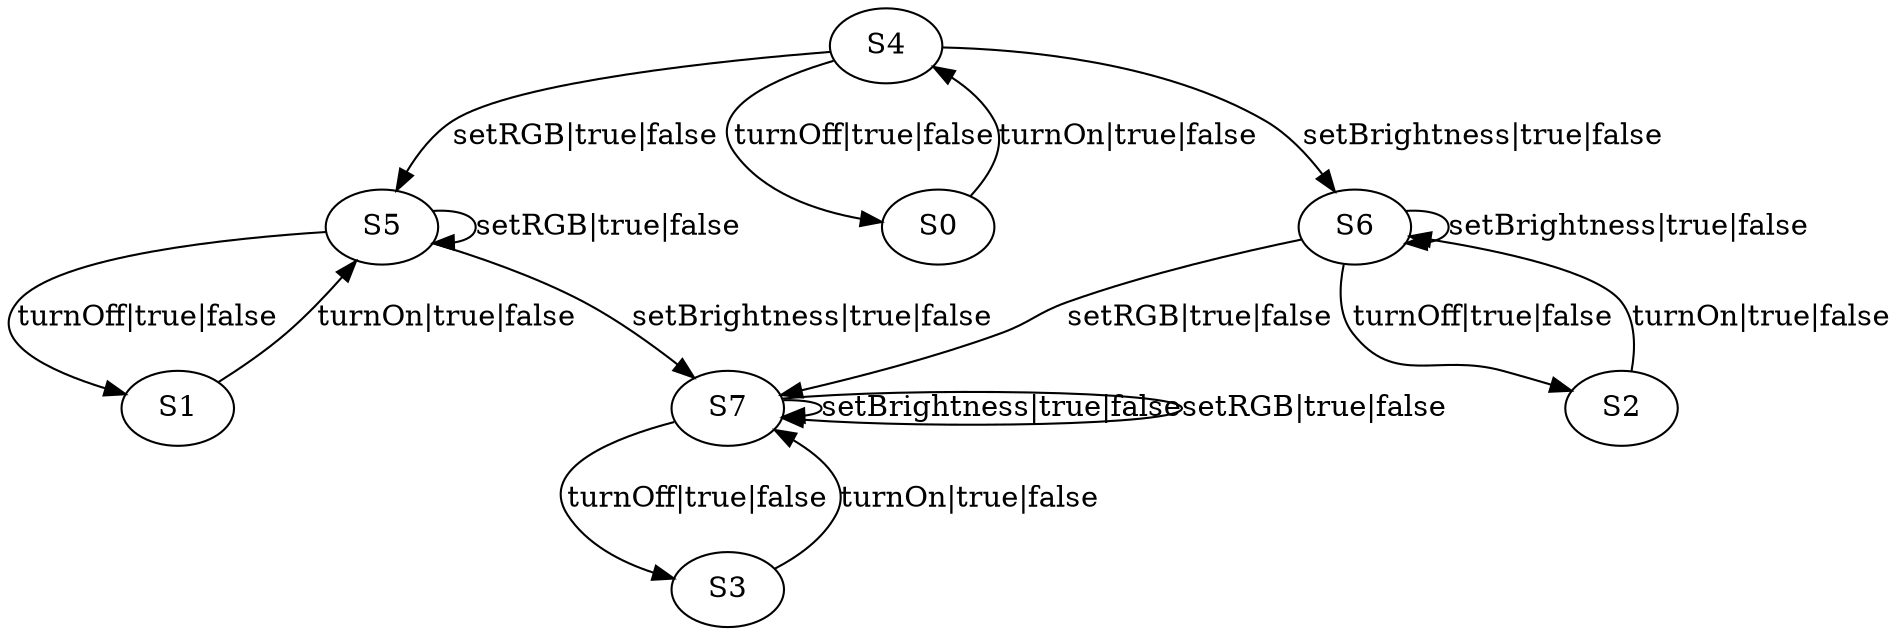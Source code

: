 digraph g {

	S5 -> S5 [label="setRGB|true|false"];
	S3 -> S7 [label="turnOn|true|false"];
	S4 -> S5 [label="setRGB|true|false"];
	S4 -> S0 [label="turnOff|true|false"];
	S1 -> S5 [label="turnOn|true|false"];
	S7 -> S7 [label="setBrightness|true|false"];
	S0 -> S4 [label="turnOn|true|false"];
	S6 -> S6 [label="setBrightness|true|false"];
	S5 -> S1 [label="turnOff|true|false"];
	S7 -> S3 [label="turnOff|true|false"];
	S4 -> S6 [label="setBrightness|true|false"];
	S6 -> S7 [label="setRGB|true|false"];
	S2 -> S6 [label="turnOn|true|false"];
	S7 -> S7 [label="setRGB|true|false"];
	S5 -> S7 [label="setBrightness|true|false"];
	S6 -> S2 [label="turnOff|true|false"];

}

